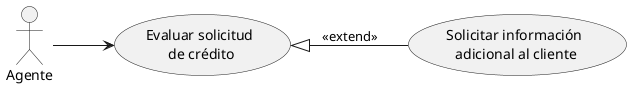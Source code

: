 @startuml
    left to right direction

    usecase "Evaluar solicitud\n de crédito" as uc1
    usecase "Solicitar información\n adicional al cliente" as uc2

    :Agente: as agn

    agn --> uc1
    uc1 <|-- uc2 : <<extend>>
@enduml